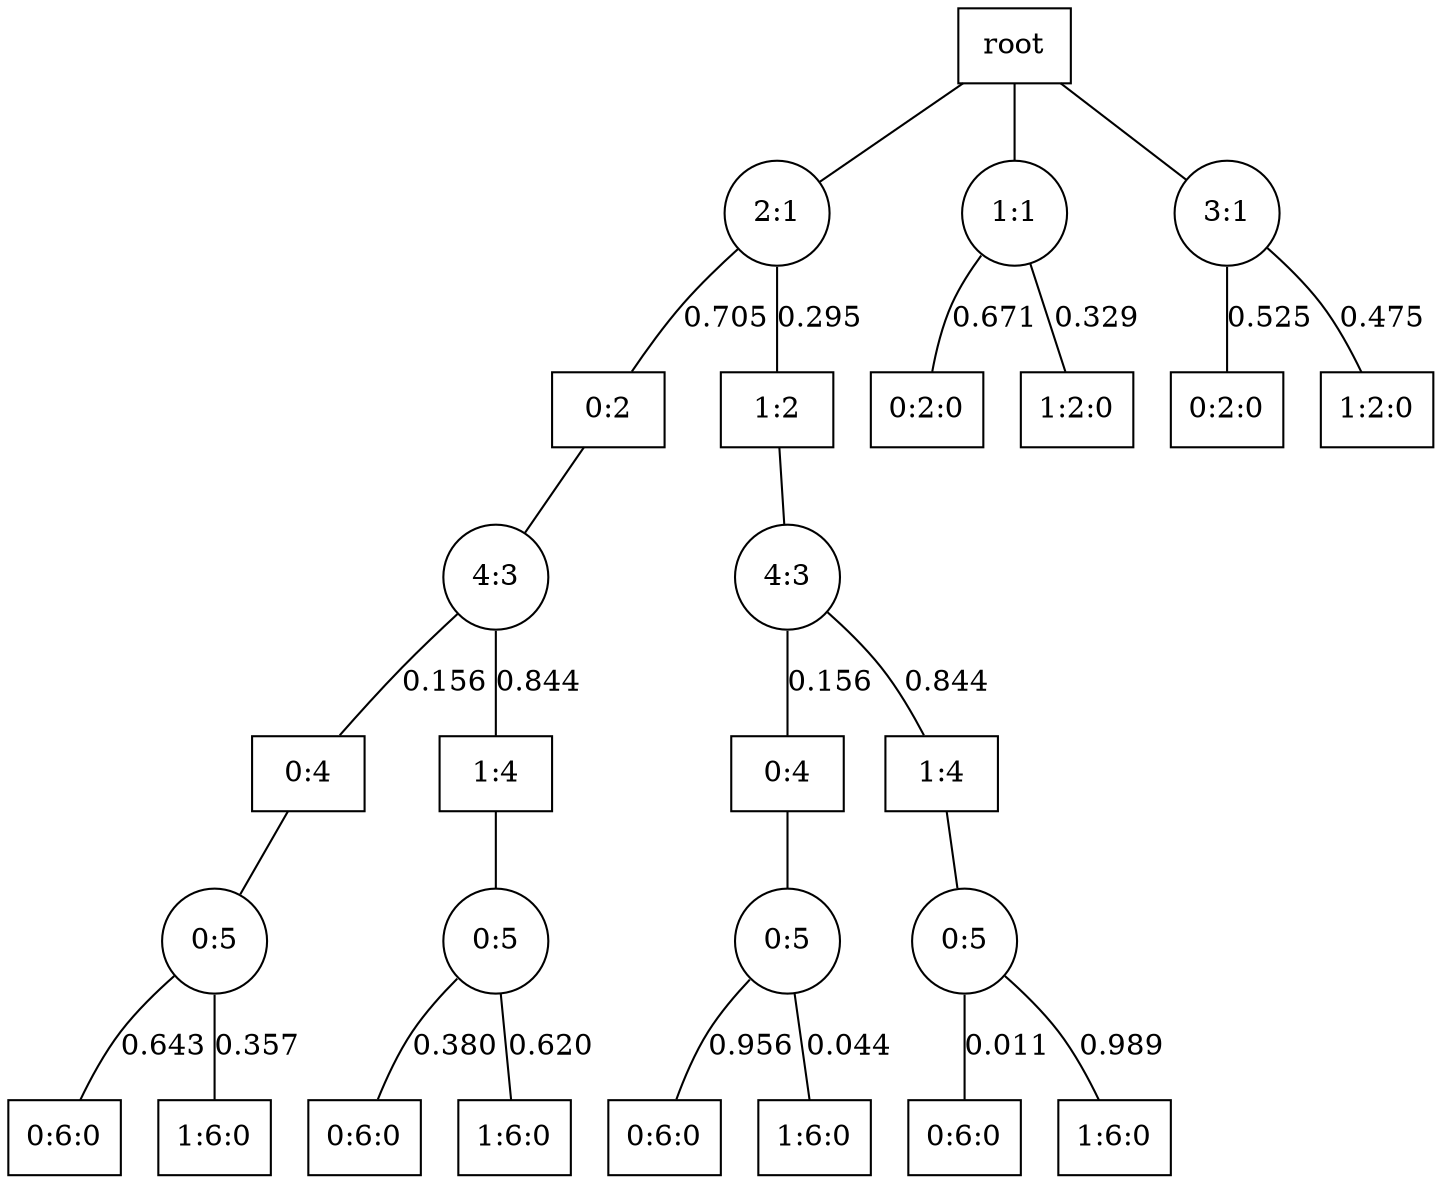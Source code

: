 graph G {
splines=true;
1 [shape=box, label = "root" ]
1--2;
2 [shape=circle, label="2:1"]
2--12[label = 0.705, labelangle=110];
12 [shape=box, label="0:2"]
12--3;
3 [shape=circle, label="4:3"]
3--7[label = 0.156, labelangle=110];
7 [shape=box, label="0:4"]
7--4;
4 [shape=circle, label="0:5"]
4--5[label = 0.643, labelangle=110];
5 [shape=box, label="0:6:0"]
4--6[label = 0.357, labelangle=110];
6 [shape=box, label="1:6:0"]
3--11[label = 0.844, labelangle=110];
11 [shape=box, label="1:4"]
11--8;
8 [shape=circle, label="0:5"]
8--9[label = 0.380, labelangle=110];
9 [shape=box, label="0:6:0"]
8--10[label = 0.620, labelangle=110];
10 [shape=box, label="1:6:0"]
2--22[label = 0.295, labelangle=110];
22 [shape=box, label="1:2"]
22--13;
13 [shape=circle, label="4:3"]
13--17[label = 0.156, labelangle=110];
17 [shape=box, label="0:4"]
17--14;
14 [shape=circle, label="0:5"]
14--15[label = 0.956, labelangle=110];
15 [shape=box, label="0:6:0"]
14--16[label = 0.044, labelangle=110];
16 [shape=box, label="1:6:0"]
13--21[label = 0.844, labelangle=110];
21 [shape=box, label="1:4"]
21--18;
18 [shape=circle, label="0:5"]
18--19[label = 0.011, labelangle=110];
19 [shape=box, label="0:6:0"]
18--20[label = 0.989, labelangle=110];
20 [shape=box, label="1:6:0"]
1--23;
23 [shape=circle, label="1:1"]
23--24[label = 0.671, labelangle=110];
24 [shape=box, label="0:2:0"]
23--25[label = 0.329, labelangle=110];
25 [shape=box, label="1:2:0"]
1--26;
26 [shape=circle, label="3:1"]
26--27[label = 0.525, labelangle=110];
27 [shape=box, label="0:2:0"]
26--28[label = 0.475, labelangle=110];
28 [shape=box, label="1:2:0"]
}
